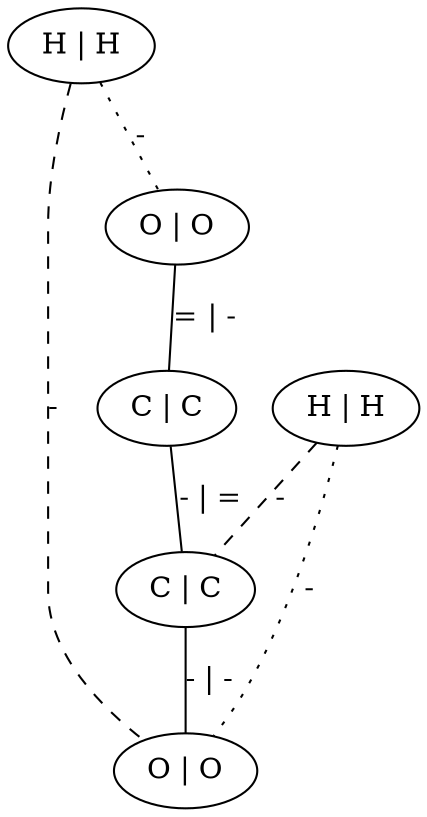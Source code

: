 graph G {
	0 [ label="O | O" ]
	1 [ label="C | C" ]
	2 [ label="C | C" ]
	3 [ label="O | O" ]
	4 [ label="H | H" ]
	5 [ label="H | H" ]
	1 -- 0 [ label="- | -" ]
	2 -- 1 [ label="- | =" ]
	3 -- 2 [ label="= | -" ]
	4 -- 0 [ style=dashed label="-" ]
	5 -- 1 [ style=dashed label="-" ]
	5 -- 0 [ style=dotted label="-" ]
	4 -- 3 [ style=dotted label="-" ]
}
